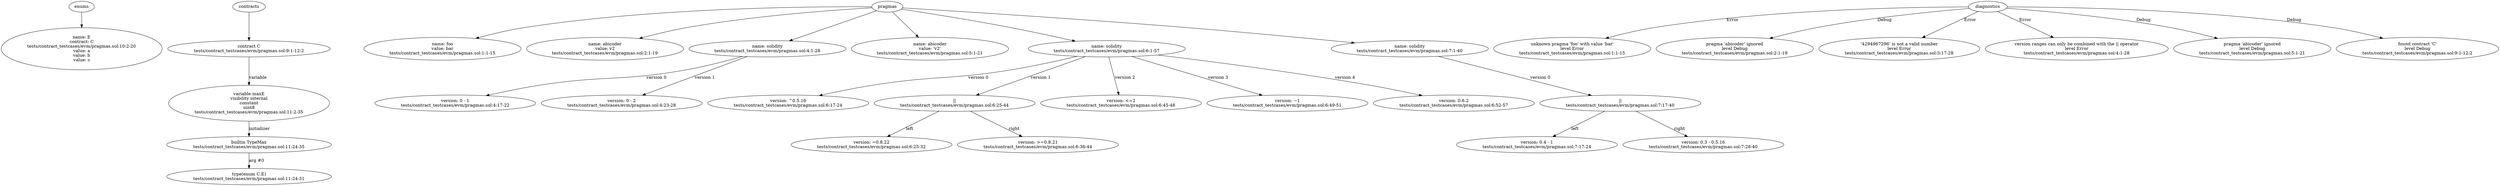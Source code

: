 strict digraph "tests/contract_testcases/evm/pragmas.sol" {
	E [label="name: E\ncontract: C\ntests/contract_testcases/evm/pragmas.sol:10:2-20\nvalue: a\nvalue: b\nvalue: c"]
	contract [label="contract C\ntests/contract_testcases/evm/pragmas.sol:9:1-12:2"]
	var [label="variable maxE\nvisibility internal\nconstant\nuint8\ntests/contract_testcases/evm/pragmas.sol:11:2-35"]
	builtins [label="builtin TypeMax\ntests/contract_testcases/evm/pragmas.sol:11:24-35"]
	type_operator [label="type(enum C.E)\ntests/contract_testcases/evm/pragmas.sol:11:24-31"]
	pragma [label="name: foo\nvalue: bar\ntests/contract_testcases/evm/pragmas.sol:1:1-15"]
	pragma_9 [label="name: abicoder\nvalue: v2\ntests/contract_testcases/evm/pragmas.sol:2:1-19"]
	pragma_10 [label="name: solidity\ntests/contract_testcases/evm/pragmas.sol:4:1-28"]
	range [label="version: 0 - 1\ntests/contract_testcases/evm/pragmas.sol:4:17-22"]
	range_12 [label="version: 0 - 2\ntests/contract_testcases/evm/pragmas.sol:4:23-28"]
	pragma_13 [label="name: abicoder\nvalue: 'v2'\ntests/contract_testcases/evm/pragmas.sol:5:1-21"]
	pragma_14 [label="name: solidity\ntests/contract_testcases/evm/pragmas.sol:6:1-57"]
	operator [label="version: ^0.5.16\ntests/contract_testcases/evm/pragmas.sol:6:17-24"]
	or [label="||\ntests/contract_testcases/evm/pragmas.sol:6:25-44"]
	operator_17 [label="version: =0.8.22\ntests/contract_testcases/evm/pragmas.sol:6:25-32"]
	operator_18 [label="version: >=0.8.21\ntests/contract_testcases/evm/pragmas.sol:6:36-44"]
	operator_19 [label="version: <=2\ntests/contract_testcases/evm/pragmas.sol:6:45-48"]
	operator_20 [label="version: ~1\ntests/contract_testcases/evm/pragmas.sol:6:49-51"]
	plain [label="version: 0.6.2\ntests/contract_testcases/evm/pragmas.sol:6:52-57"]
	pragma_22 [label="name: solidity\ntests/contract_testcases/evm/pragmas.sol:7:1-40"]
	or_23 [label="||\ntests/contract_testcases/evm/pragmas.sol:7:17-40"]
	range_24 [label="version: 0.4 - 1\ntests/contract_testcases/evm/pragmas.sol:7:17-24"]
	range_25 [label="version: 0.3 - 0.5.16\ntests/contract_testcases/evm/pragmas.sol:7:28-40"]
	diagnostic [label="unknown pragma 'foo' with value 'bar'\nlevel Error\ntests/contract_testcases/evm/pragmas.sol:1:1-15"]
	diagnostic_28 [label="pragma 'abicoder' ignored\nlevel Debug\ntests/contract_testcases/evm/pragmas.sol:2:1-19"]
	diagnostic_29 [label="'4294967296' is not a valid number\nlevel Error\ntests/contract_testcases/evm/pragmas.sol:3:17-28"]
	diagnostic_30 [label="version ranges can only be combined with the || operator\nlevel Error\ntests/contract_testcases/evm/pragmas.sol:4:1-28"]
	diagnostic_31 [label="pragma 'abicoder' ignored\nlevel Debug\ntests/contract_testcases/evm/pragmas.sol:5:1-21"]
	diagnostic_32 [label="found contract 'C'\nlevel Debug\ntests/contract_testcases/evm/pragmas.sol:9:1-12:2"]
	enums -> E
	contracts -> contract
	contract -> var [label="variable"]
	var -> builtins [label="initializer"]
	builtins -> type_operator [label="arg #0"]
	pragmas -> pragma
	pragmas -> pragma_9
	pragmas -> pragma_10
	pragma_10 -> range [label="version 0"]
	pragma_10 -> range_12 [label="version 1"]
	pragmas -> pragma_13
	pragmas -> pragma_14
	pragma_14 -> operator [label="version 0"]
	pragma_14 -> or [label="version 1"]
	or -> operator_17 [label="left"]
	or -> operator_18 [label="right"]
	pragma_14 -> operator_19 [label="version 2"]
	pragma_14 -> operator_20 [label="version 3"]
	pragma_14 -> plain [label="version 4"]
	pragmas -> pragma_22
	pragma_22 -> or_23 [label="version 0"]
	or_23 -> range_24 [label="left"]
	or_23 -> range_25 [label="right"]
	diagnostics -> diagnostic [label="Error"]
	diagnostics -> diagnostic_28 [label="Debug"]
	diagnostics -> diagnostic_29 [label="Error"]
	diagnostics -> diagnostic_30 [label="Error"]
	diagnostics -> diagnostic_31 [label="Debug"]
	diagnostics -> diagnostic_32 [label="Debug"]
}
